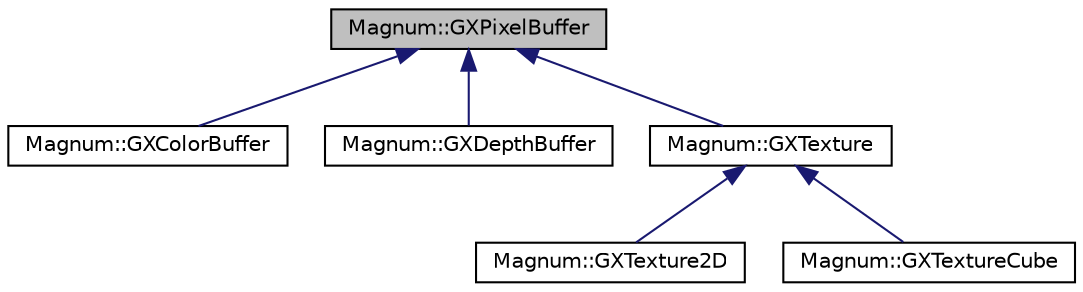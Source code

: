 digraph "Magnum::GXPixelBuffer"
{
  edge [fontname="Helvetica",fontsize="10",labelfontname="Helvetica",labelfontsize="10"];
  node [fontname="Helvetica",fontsize="10",shape=record];
  Node1 [label="Magnum::GXPixelBuffer",height=0.2,width=0.4,color="black", fillcolor="grey75", style="filled", fontcolor="black"];
  Node1 -> Node2 [dir="back",color="midnightblue",fontsize="10",style="solid",fontname="Helvetica"];
  Node2 [label="Magnum::GXColorBuffer",height=0.2,width=0.4,color="black", fillcolor="white", style="filled",URL="$class_magnum_1_1_g_x_color_buffer.html"];
  Node1 -> Node3 [dir="back",color="midnightblue",fontsize="10",style="solid",fontname="Helvetica"];
  Node3 [label="Magnum::GXDepthBuffer",height=0.2,width=0.4,color="black", fillcolor="white", style="filled",URL="$class_magnum_1_1_g_x_depth_buffer.html"];
  Node1 -> Node4 [dir="back",color="midnightblue",fontsize="10",style="solid",fontname="Helvetica"];
  Node4 [label="Magnum::GXTexture",height=0.2,width=0.4,color="black", fillcolor="white", style="filled",URL="$class_magnum_1_1_g_x_texture.html"];
  Node4 -> Node5 [dir="back",color="midnightblue",fontsize="10",style="solid",fontname="Helvetica"];
  Node5 [label="Magnum::GXTexture2D",height=0.2,width=0.4,color="black", fillcolor="white", style="filled",URL="$class_magnum_1_1_g_x_texture2_d.html"];
  Node4 -> Node6 [dir="back",color="midnightblue",fontsize="10",style="solid",fontname="Helvetica"];
  Node6 [label="Magnum::GXTextureCube",height=0.2,width=0.4,color="black", fillcolor="white", style="filled",URL="$class_magnum_1_1_g_x_texture_cube.html"];
}
